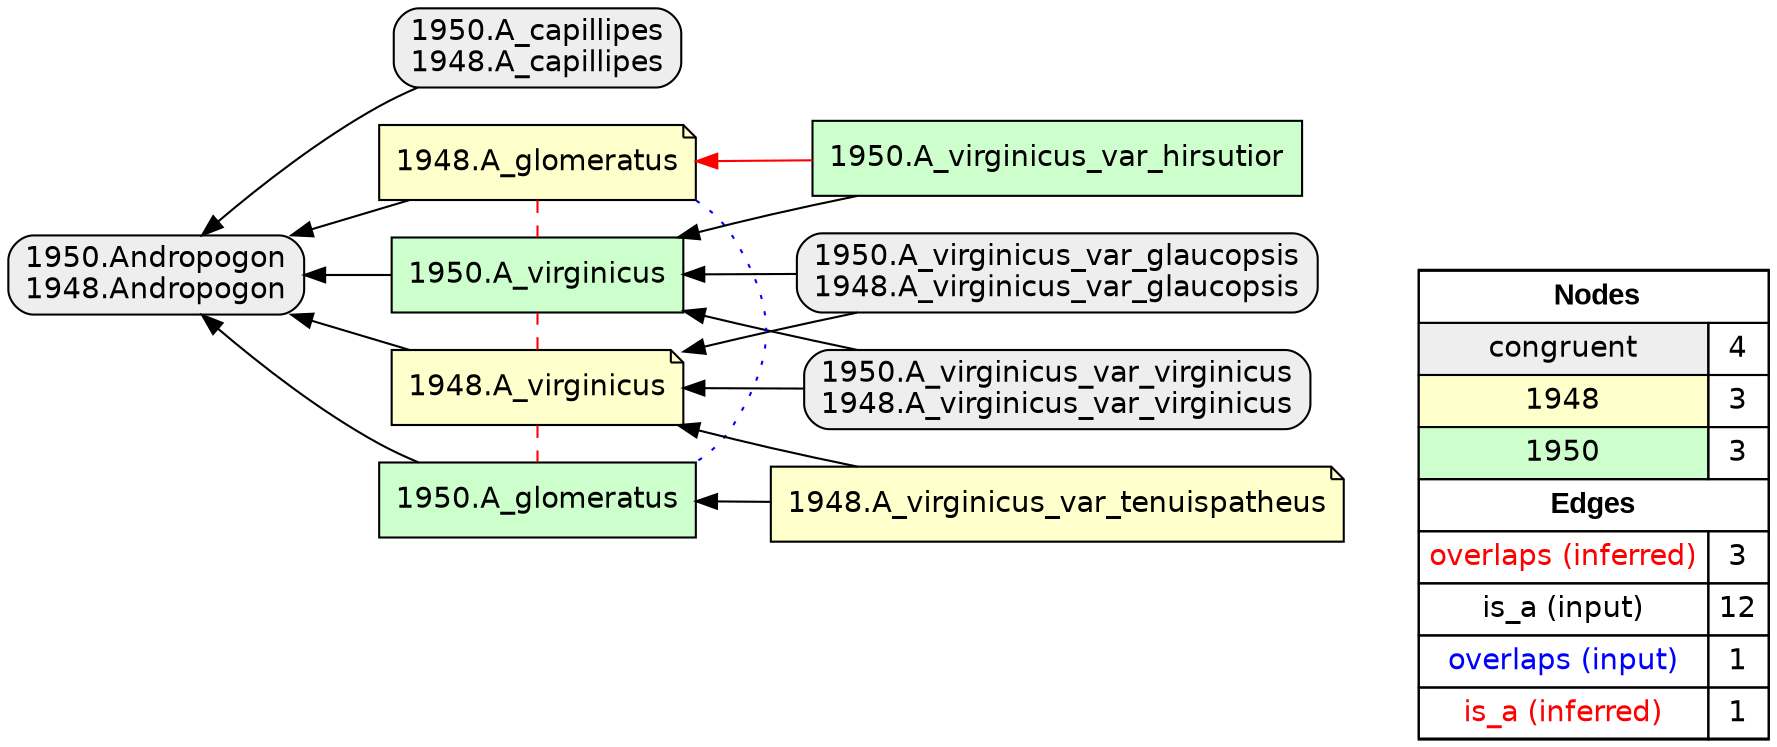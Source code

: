 digraph{
rankdir=RL
node[shape=box style="filled,rounded" fillcolor="#EEEEEE" fontname="helvetica"] 
"1950.A_virginicus_var_glaucopsis\n1948.A_virginicus_var_glaucopsis"
"1950.A_capillipes\n1948.A_capillipes"
"1950.A_virginicus_var_virginicus\n1948.A_virginicus_var_virginicus"
"1950.Andropogon\n1948.Andropogon"
node[shape=note style=filled fillcolor="#FFFFCC" fontname="helvetica"] 
"1948.A_glomeratus"
"1948.A_virginicus"
"1948.A_virginicus_var_tenuispatheus"
node[shape=box style=filled fillcolor="#CCFFCC" fontname="helvetica"] 
"1950.A_virginicus_var_hirsutior"
"1950.A_virginicus"
"1950.A_glomeratus"
edge[arrowhead=none style=dashed color="#FF0000" constraint=false penwidth=1]
"1948.A_virginicus" -> "1950.A_virginicus"
"1948.A_virginicus" -> "1950.A_glomeratus"
"1948.A_glomeratus" -> "1950.A_virginicus"
edge[arrowhead=normal style=dotted color="#000000" constraint=true penwidth=1]
edge[arrowhead=normal style=solid color="#000000" constraint=true penwidth=1]
"1950.A_virginicus_var_virginicus\n1948.A_virginicus_var_virginicus" -> "1950.A_virginicus"
"1948.A_virginicus" -> "1950.Andropogon\n1948.Andropogon"
"1950.A_virginicus_var_glaucopsis\n1948.A_virginicus_var_glaucopsis" -> "1948.A_virginicus"
"1948.A_virginicus_var_tenuispatheus" -> "1948.A_virginicus"
"1948.A_glomeratus" -> "1950.Andropogon\n1948.Andropogon"
"1950.A_virginicus_var_glaucopsis\n1948.A_virginicus_var_glaucopsis" -> "1950.A_virginicus"
"1950.A_glomeratus" -> "1950.Andropogon\n1948.Andropogon"
"1950.A_capillipes\n1948.A_capillipes" -> "1950.Andropogon\n1948.Andropogon"
"1950.A_virginicus" -> "1950.Andropogon\n1948.Andropogon"
"1948.A_virginicus_var_tenuispatheus" -> "1950.A_glomeratus"
"1950.A_virginicus_var_virginicus\n1948.A_virginicus_var_virginicus" -> "1948.A_virginicus"
"1950.A_virginicus_var_hirsutior" -> "1950.A_virginicus"
edge[arrowhead=none style=dotted color="#0000FF" constraint=false penwidth=1]
"1948.A_glomeratus" -> "1950.A_glomeratus"
edge[arrowhead=normal style=solid color="#FF0000" constraint=true penwidth=1]
"1950.A_virginicus_var_hirsutior" -> "1948.A_glomeratus"
node[shape=box] 
{rank=source Legend [fillcolor= white margin=0 label=< 
 <TABLE BORDER="0" CELLBORDER="1" CELLSPACING="0" CELLPADDING="4"> 
<TR> <TD COLSPAN="2"><font face="Arial Black"> Nodes</font></TD> </TR> 
<TR> 
 <TD bgcolor="#EEEEEE" fontname="helvetica">congruent</TD> 
 <TD>4</TD> 
 </TR> 
<TR> 
 <TD bgcolor="#FFFFCC" fontname="helvetica">1948</TD> 
 <TD>3</TD> 
 </TR> 
<TR> 
 <TD bgcolor="#CCFFCC" fontname="helvetica">1950</TD> 
 <TD>3</TD> 
 </TR> 
<TR> <TD COLSPAN="2"><font face = "Arial Black"> Edges </font></TD> </TR> 
<TR> 
 <TD><font color ="#FF0000">overlaps (inferred)</font></TD><TD>3</TD>
</TR>
<TR> 
 <TD><font color ="#000000">is_a (input)</font></TD><TD>12</TD>
</TR>
<TR> 
 <TD><font color ="#0000FF">overlaps (input)</font></TD><TD>1</TD>
</TR>
<TR> 
 <TD><font color ="#FF0000">is_a (inferred)</font></TD><TD>1</TD>
</TR>
</TABLE> 
 >] } 
}